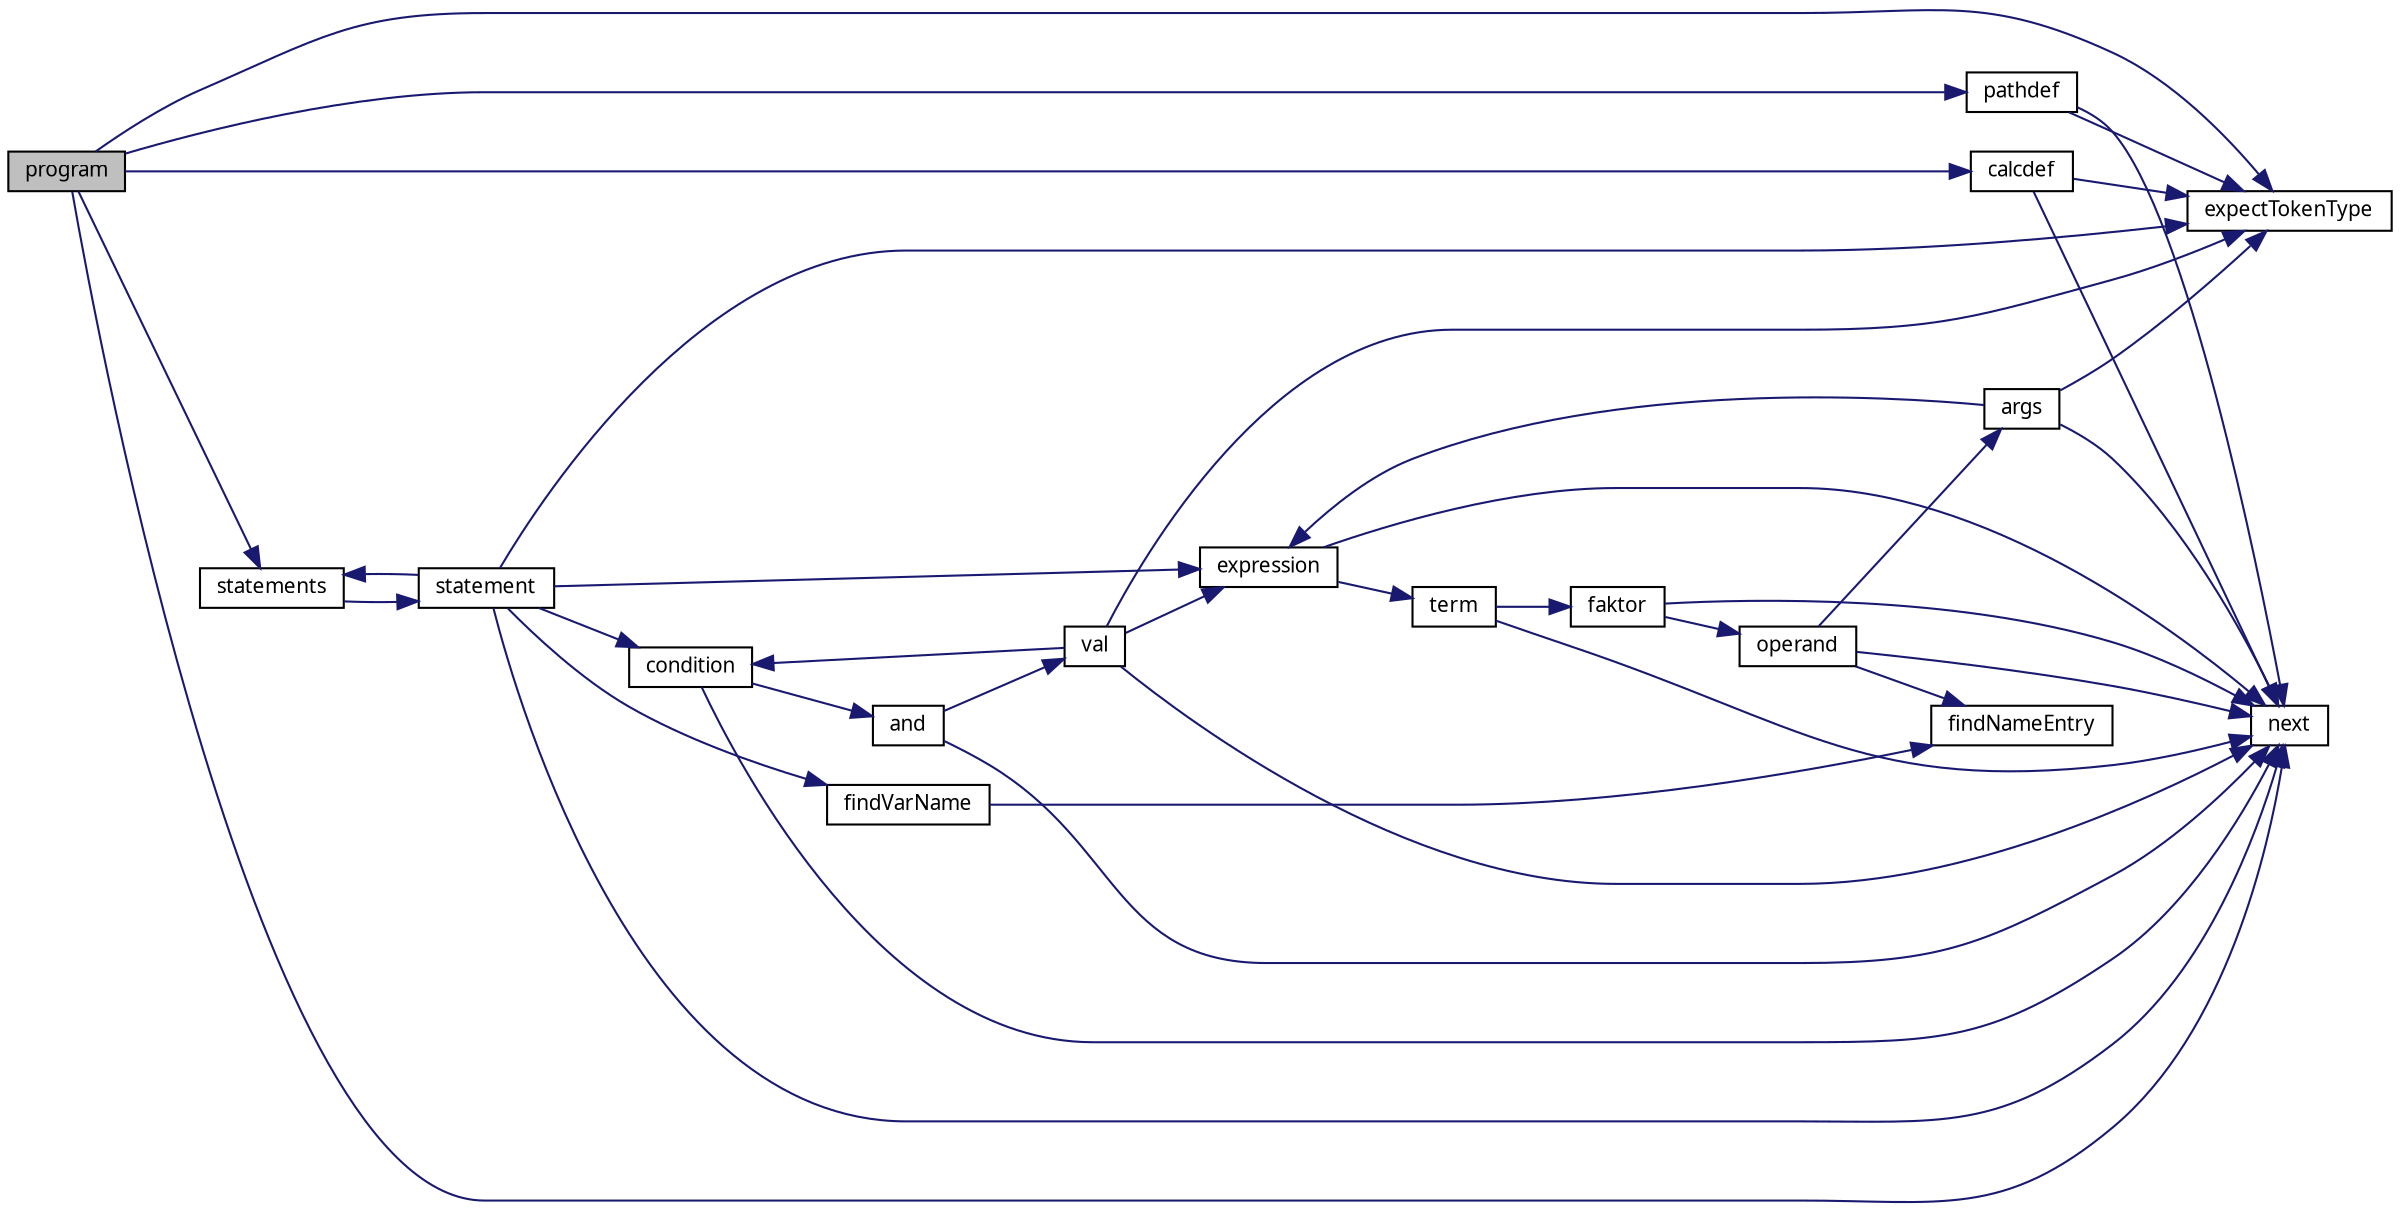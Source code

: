 digraph "program"
{
 // LATEX_PDF_SIZE
  edge [fontname="LiberationSans-Regular.ttf",fontsize="10",labelfontname="LiberationSans-Regular.ttf",labelfontsize="10"];
  node [fontname="LiberationSans-Regular.ttf",fontsize="10",shape=record];
  rankdir="LR";
  Node1 [label="program",height=0.2,width=0.4,color="black", fillcolor="grey75", style="filled", fontcolor="black",tooltip=" "];
  Node1 -> Node2 [color="midnightblue",fontsize="10",style="solid",fontname="LiberationSans-Regular.ttf"];
  Node2 [label="calcdef",height=0.2,width=0.4,color="black", fillcolor="white", style="filled",URL="$parse_8c.html#a6a4ef149cbd20ef3463cca82667e7d5e",tooltip=" "];
  Node2 -> Node3 [color="midnightblue",fontsize="10",style="solid",fontname="LiberationSans-Regular.ttf"];
  Node3 [label="expectTokenType",height=0.2,width=0.4,color="black", fillcolor="white", style="filled",URL="$parse_8c.html#a72766d9d606eee9f4032df8622a6d70d",tooltip=" "];
  Node2 -> Node4 [color="midnightblue",fontsize="10",style="solid",fontname="LiberationSans-Regular.ttf"];
  Node4 [label="next",height=0.2,width=0.4,color="black", fillcolor="white", style="filled",URL="$parse_8c.html#a787ad0ee03f539f4a2904660bb6b8ce7",tooltip=" "];
  Node1 -> Node3 [color="midnightblue",fontsize="10",style="solid",fontname="LiberationSans-Regular.ttf"];
  Node1 -> Node4 [color="midnightblue",fontsize="10",style="solid",fontname="LiberationSans-Regular.ttf"];
  Node1 -> Node5 [color="midnightblue",fontsize="10",style="solid",fontname="LiberationSans-Regular.ttf"];
  Node5 [label="pathdef",height=0.2,width=0.4,color="black", fillcolor="white", style="filled",URL="$parse_8c.html#a6b34107d19cf2718828afaccbe038ad1",tooltip=" "];
  Node5 -> Node3 [color="midnightblue",fontsize="10",style="solid",fontname="LiberationSans-Regular.ttf"];
  Node5 -> Node4 [color="midnightblue",fontsize="10",style="solid",fontname="LiberationSans-Regular.ttf"];
  Node1 -> Node6 [color="midnightblue",fontsize="10",style="solid",fontname="LiberationSans-Regular.ttf"];
  Node6 [label="statements",height=0.2,width=0.4,color="black", fillcolor="white", style="filled",URL="$parse_8c.html#ada9012541773d9eeb63c4a4824786280",tooltip=" "];
  Node6 -> Node7 [color="midnightblue",fontsize="10",style="solid",fontname="LiberationSans-Regular.ttf"];
  Node7 [label="statement",height=0.2,width=0.4,color="black", fillcolor="white", style="filled",URL="$parse_8c.html#a9e6d6b84363b9a09819543e0e7c6cec5",tooltip=" "];
  Node7 -> Node8 [color="midnightblue",fontsize="10",style="solid",fontname="LiberationSans-Regular.ttf"];
  Node8 [label="condition",height=0.2,width=0.4,color="black", fillcolor="white", style="filled",URL="$parse_8c.html#a953fce1ce73d9322eec5ab8d8927cca4",tooltip=" "];
  Node8 -> Node9 [color="midnightblue",fontsize="10",style="solid",fontname="LiberationSans-Regular.ttf"];
  Node9 [label="and",height=0.2,width=0.4,color="black", fillcolor="white", style="filled",URL="$parse_8c.html#a486115f3279c9a99d32888aa9b4122e3",tooltip=" "];
  Node9 -> Node4 [color="midnightblue",fontsize="10",style="solid",fontname="LiberationSans-Regular.ttf"];
  Node9 -> Node10 [color="midnightblue",fontsize="10",style="solid",fontname="LiberationSans-Regular.ttf"];
  Node10 [label="val",height=0.2,width=0.4,color="black", fillcolor="white", style="filled",URL="$parse_8c.html#af308eab887b87fb8f14d8df1dcddad3d",tooltip=" "];
  Node10 -> Node8 [color="midnightblue",fontsize="10",style="solid",fontname="LiberationSans-Regular.ttf"];
  Node10 -> Node3 [color="midnightblue",fontsize="10",style="solid",fontname="LiberationSans-Regular.ttf"];
  Node10 -> Node11 [color="midnightblue",fontsize="10",style="solid",fontname="LiberationSans-Regular.ttf"];
  Node11 [label="expression",height=0.2,width=0.4,color="black", fillcolor="white", style="filled",URL="$parse_8c.html#ae1b73fa9a679f12f99603a8e036f29a1",tooltip=" "];
  Node11 -> Node4 [color="midnightblue",fontsize="10",style="solid",fontname="LiberationSans-Regular.ttf"];
  Node11 -> Node12 [color="midnightblue",fontsize="10",style="solid",fontname="LiberationSans-Regular.ttf"];
  Node12 [label="term",height=0.2,width=0.4,color="black", fillcolor="white", style="filled",URL="$parse_8c.html#a8455fef910204ded541f8f1aa43f2a69",tooltip="Parsen von Termen."];
  Node12 -> Node13 [color="midnightblue",fontsize="10",style="solid",fontname="LiberationSans-Regular.ttf"];
  Node13 [label="faktor",height=0.2,width=0.4,color="black", fillcolor="white", style="filled",URL="$parse_8c.html#a340afd1a010d6fc6a7d4ed1f4cd0abbf",tooltip=" "];
  Node13 -> Node4 [color="midnightblue",fontsize="10",style="solid",fontname="LiberationSans-Regular.ttf"];
  Node13 -> Node14 [color="midnightblue",fontsize="10",style="solid",fontname="LiberationSans-Regular.ttf"];
  Node14 [label="operand",height=0.2,width=0.4,color="black", fillcolor="white", style="filled",URL="$parse_8c.html#ab9515122dd01b9c3bf6934505b9d6106",tooltip=" "];
  Node14 -> Node15 [color="midnightblue",fontsize="10",style="solid",fontname="LiberationSans-Regular.ttf"];
  Node15 [label="args",height=0.2,width=0.4,color="black", fillcolor="white", style="filled",URL="$parse_8c.html#a2163d6cb4e700c66c35600edcc97aee7",tooltip=" "];
  Node15 -> Node3 [color="midnightblue",fontsize="10",style="solid",fontname="LiberationSans-Regular.ttf"];
  Node15 -> Node11 [color="midnightblue",fontsize="10",style="solid",fontname="LiberationSans-Regular.ttf"];
  Node15 -> Node4 [color="midnightblue",fontsize="10",style="solid",fontname="LiberationSans-Regular.ttf"];
  Node14 -> Node16 [color="midnightblue",fontsize="10",style="solid",fontname="LiberationSans-Regular.ttf"];
  Node16 [label="findNameEntry",height=0.2,width=0.4,color="black", fillcolor="white", style="filled",URL="$parse_8c.html#a0f9a0aa6c8d036339d3a494c17e1320d",tooltip=" "];
  Node14 -> Node4 [color="midnightblue",fontsize="10",style="solid",fontname="LiberationSans-Regular.ttf"];
  Node12 -> Node4 [color="midnightblue",fontsize="10",style="solid",fontname="LiberationSans-Regular.ttf"];
  Node10 -> Node4 [color="midnightblue",fontsize="10",style="solid",fontname="LiberationSans-Regular.ttf"];
  Node8 -> Node4 [color="midnightblue",fontsize="10",style="solid",fontname="LiberationSans-Regular.ttf"];
  Node7 -> Node3 [color="midnightblue",fontsize="10",style="solid",fontname="LiberationSans-Regular.ttf"];
  Node7 -> Node11 [color="midnightblue",fontsize="10",style="solid",fontname="LiberationSans-Regular.ttf"];
  Node7 -> Node17 [color="midnightblue",fontsize="10",style="solid",fontname="LiberationSans-Regular.ttf"];
  Node17 [label="findVarName",height=0.2,width=0.4,color="black", fillcolor="white", style="filled",URL="$parse_8c.html#a9e0fdb2c5bb35742441bd56faf228870",tooltip=" "];
  Node17 -> Node16 [color="midnightblue",fontsize="10",style="solid",fontname="LiberationSans-Regular.ttf"];
  Node7 -> Node4 [color="midnightblue",fontsize="10",style="solid",fontname="LiberationSans-Regular.ttf"];
  Node7 -> Node6 [color="midnightblue",fontsize="10",style="solid",fontname="LiberationSans-Regular.ttf"];
}
